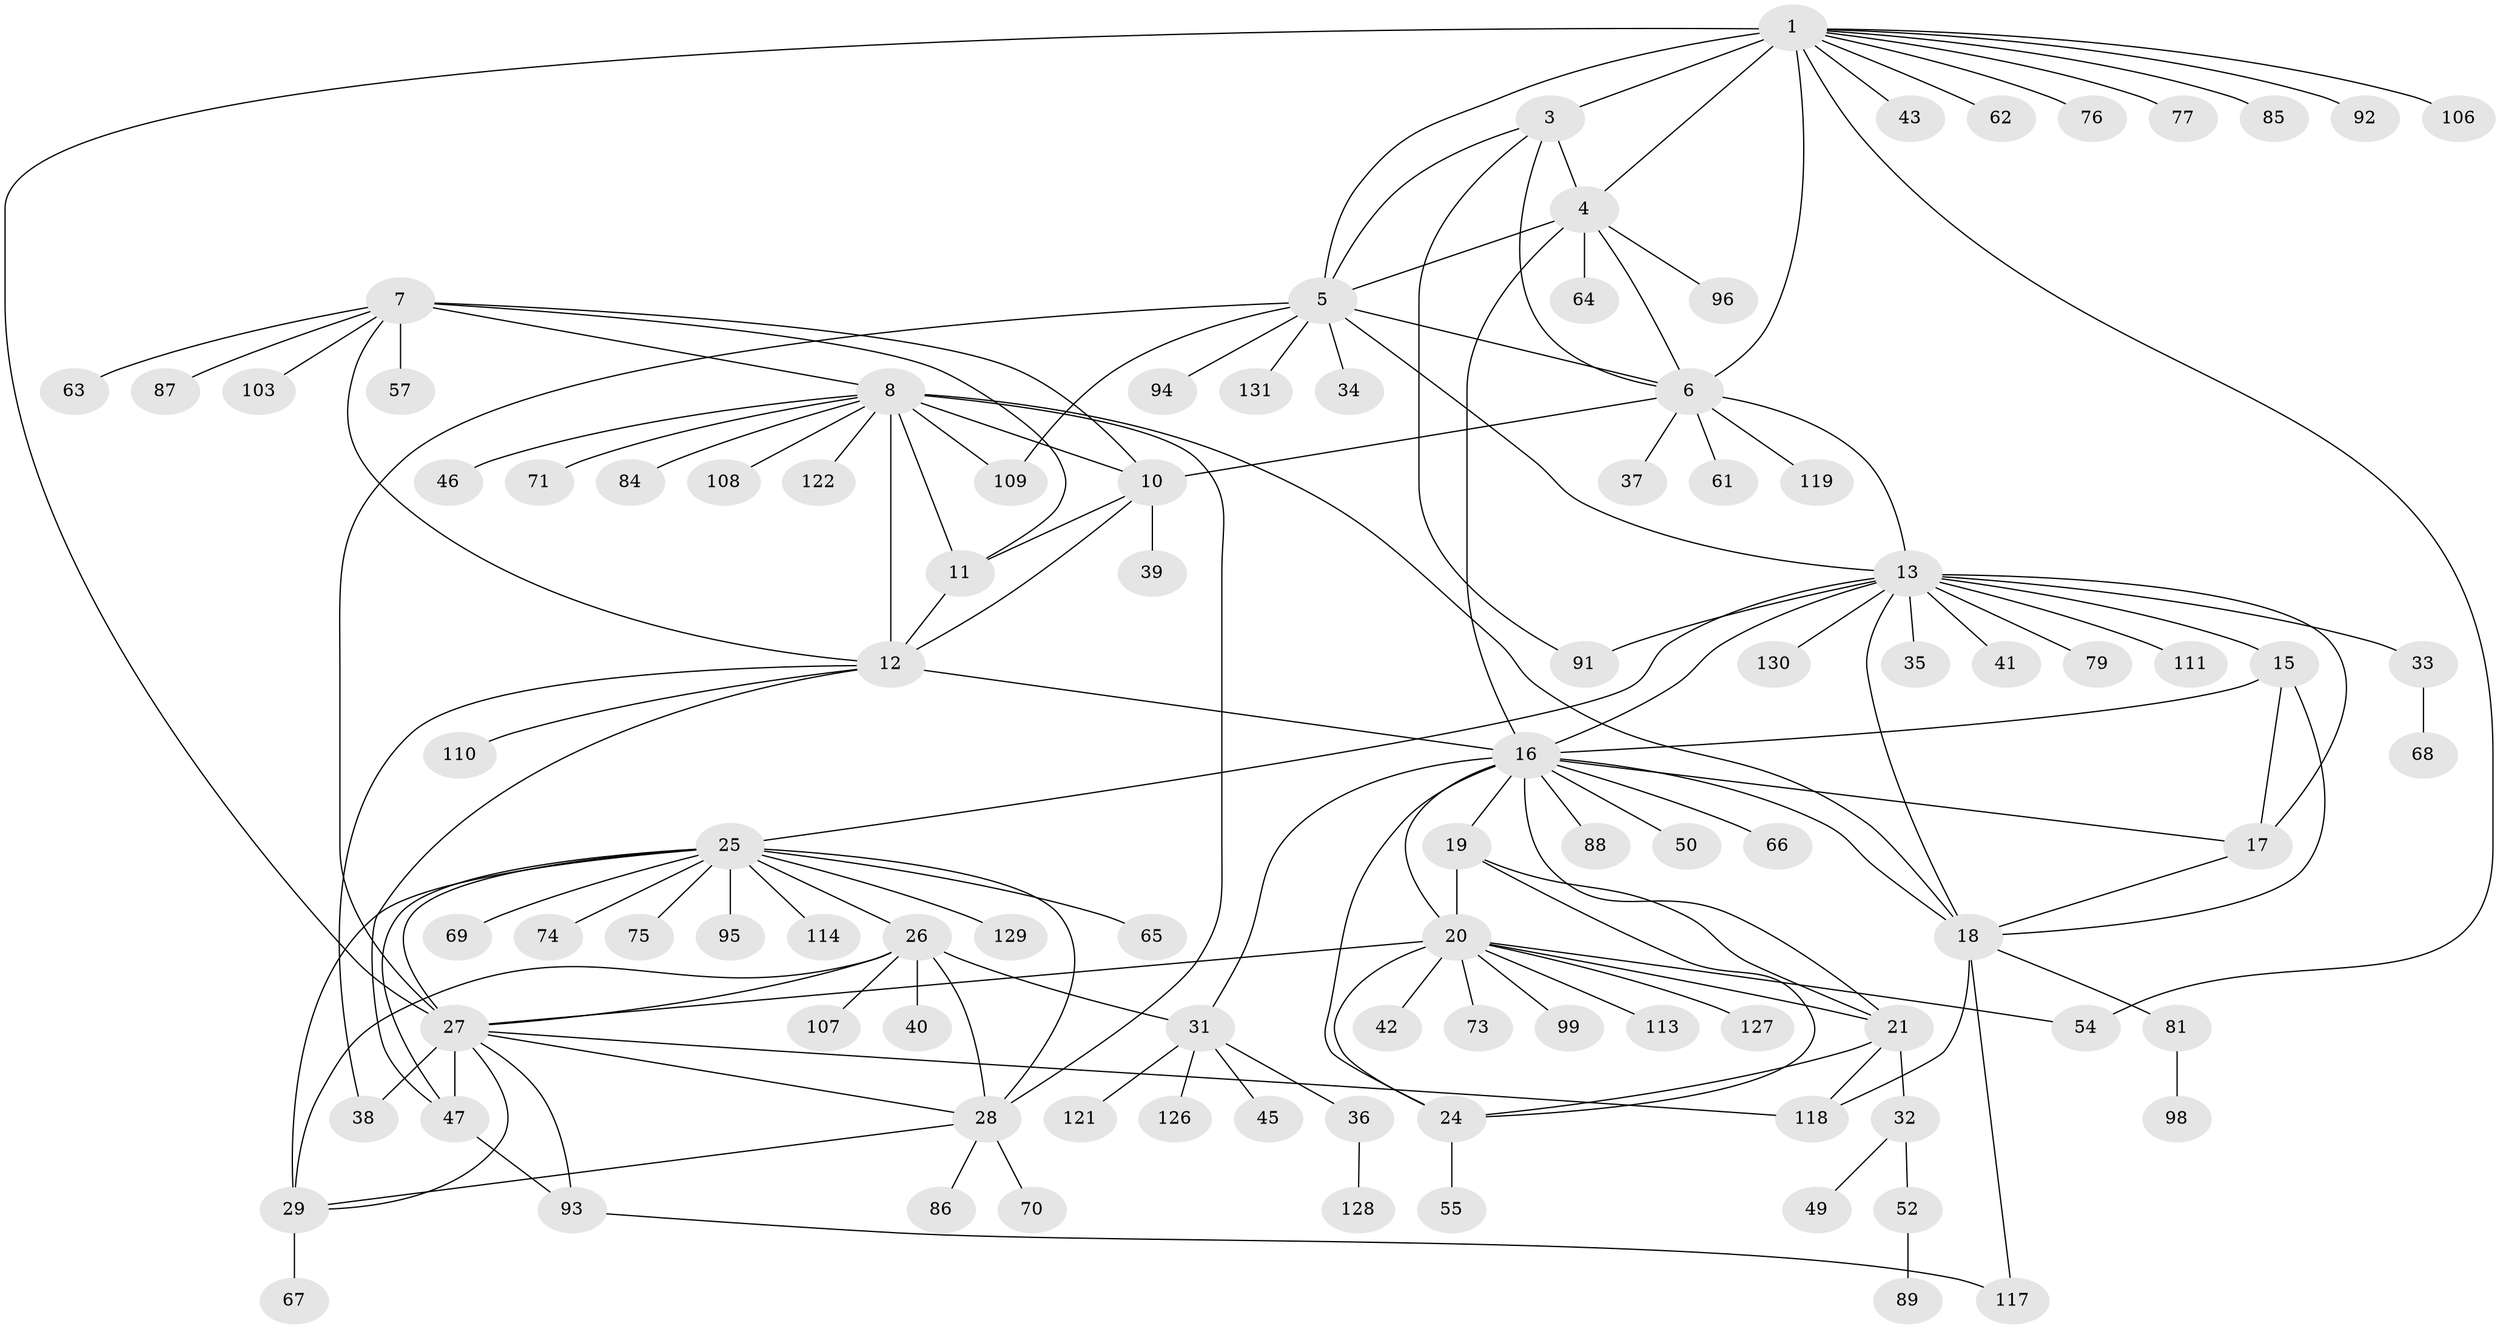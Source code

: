 // original degree distribution, {9: 0.030303030303030304, 10: 0.045454545454545456, 7: 0.045454545454545456, 8: 0.03787878787878788, 11: 0.015151515151515152, 6: 0.030303030303030304, 12: 0.015151515151515152, 5: 0.007575757575757576, 13: 0.007575757575757576, 3: 0.03787878787878788, 2: 0.1590909090909091, 1: 0.553030303030303, 4: 0.015151515151515152}
// Generated by graph-tools (version 1.1) at 2025/11/02/27/25 16:11:32]
// undirected, 98 vertices, 146 edges
graph export_dot {
graph [start="1"]
  node [color=gray90,style=filled];
  1 [super="+2"];
  3 [super="+80"];
  4 [super="+44"];
  5 [super="+56"];
  6 [super="+83"];
  7 [super="+58"];
  8 [super="+9"];
  10 [super="+60"];
  11 [super="+59"];
  12 [super="+90"];
  13 [super="+14"];
  15 [super="+125"];
  16 [super="+23"];
  17;
  18 [super="+72"];
  19 [super="+102"];
  20 [super="+22"];
  21 [super="+82"];
  24;
  25 [super="+30"];
  26 [super="+104"];
  27 [super="+53"];
  28 [super="+112"];
  29 [super="+100"];
  31 [super="+97"];
  32 [super="+48"];
  33;
  34;
  35 [super="+51"];
  36 [super="+105"];
  37 [super="+115"];
  38;
  39;
  40;
  41 [super="+101"];
  42 [super="+116"];
  43;
  45;
  46;
  47 [super="+124"];
  49;
  50;
  52 [super="+78"];
  54 [super="+120"];
  55;
  57;
  61;
  62;
  63;
  64;
  65;
  66;
  67;
  68;
  69;
  70;
  71;
  73;
  74;
  75;
  76;
  77;
  79;
  81;
  84;
  85;
  86;
  87;
  88;
  89;
  91;
  92;
  93;
  94;
  95;
  96;
  98;
  99;
  103;
  106 [super="+123"];
  107;
  108;
  109;
  110;
  111;
  113;
  114;
  117;
  118 [super="+132"];
  119;
  121;
  122;
  126;
  127;
  128;
  129;
  130;
  131;
  1 -- 3 [weight=2];
  1 -- 4 [weight=2];
  1 -- 5 [weight=2];
  1 -- 6 [weight=2];
  1 -- 43;
  1 -- 62;
  1 -- 77;
  1 -- 106;
  1 -- 76;
  1 -- 85;
  1 -- 27;
  1 -- 92;
  1 -- 54;
  3 -- 4;
  3 -- 5;
  3 -- 6;
  3 -- 91;
  4 -- 5;
  4 -- 6;
  4 -- 64;
  4 -- 96;
  4 -- 16 [weight=2];
  5 -- 6;
  5 -- 13;
  5 -- 34;
  5 -- 109;
  5 -- 27 [weight=2];
  5 -- 131;
  5 -- 94;
  6 -- 10;
  6 -- 37;
  6 -- 61;
  6 -- 119;
  6 -- 13;
  7 -- 8 [weight=2];
  7 -- 10;
  7 -- 11;
  7 -- 12;
  7 -- 57;
  7 -- 103;
  7 -- 63;
  7 -- 87;
  8 -- 10 [weight=2];
  8 -- 11 [weight=2];
  8 -- 12 [weight=2];
  8 -- 18;
  8 -- 28;
  8 -- 71;
  8 -- 108;
  8 -- 109;
  8 -- 122;
  8 -- 84;
  8 -- 46;
  10 -- 11;
  10 -- 12;
  10 -- 39;
  11 -- 12;
  12 -- 38;
  12 -- 47;
  12 -- 110;
  12 -- 16;
  13 -- 15 [weight=2];
  13 -- 16 [weight=2];
  13 -- 17 [weight=2];
  13 -- 18 [weight=2];
  13 -- 25;
  13 -- 33;
  13 -- 91;
  13 -- 111;
  13 -- 130;
  13 -- 35;
  13 -- 41;
  13 -- 79;
  15 -- 16;
  15 -- 17;
  15 -- 18;
  16 -- 17;
  16 -- 18;
  16 -- 88;
  16 -- 66;
  16 -- 50;
  16 -- 19;
  16 -- 20 [weight=2];
  16 -- 21;
  16 -- 24;
  16 -- 31;
  17 -- 18;
  18 -- 81;
  18 -- 117;
  18 -- 118;
  19 -- 20 [weight=2];
  19 -- 21;
  19 -- 24;
  20 -- 21 [weight=2];
  20 -- 24 [weight=2];
  20 -- 27;
  20 -- 99;
  20 -- 73;
  20 -- 42;
  20 -- 113;
  20 -- 54;
  20 -- 127;
  21 -- 24;
  21 -- 32;
  21 -- 118;
  24 -- 55;
  25 -- 26 [weight=2];
  25 -- 27 [weight=2];
  25 -- 28 [weight=2];
  25 -- 29 [weight=2];
  25 -- 65;
  25 -- 74;
  25 -- 95;
  25 -- 114;
  25 -- 129;
  25 -- 75;
  25 -- 69;
  25 -- 47;
  26 -- 27;
  26 -- 28;
  26 -- 29;
  26 -- 31;
  26 -- 40;
  26 -- 107;
  27 -- 28;
  27 -- 29;
  27 -- 38;
  27 -- 47;
  27 -- 93;
  27 -- 118;
  28 -- 29;
  28 -- 70;
  28 -- 86;
  29 -- 67;
  31 -- 36;
  31 -- 45;
  31 -- 121;
  31 -- 126;
  32 -- 49;
  32 -- 52;
  33 -- 68;
  36 -- 128;
  47 -- 93;
  52 -- 89;
  81 -- 98;
  93 -- 117;
}
